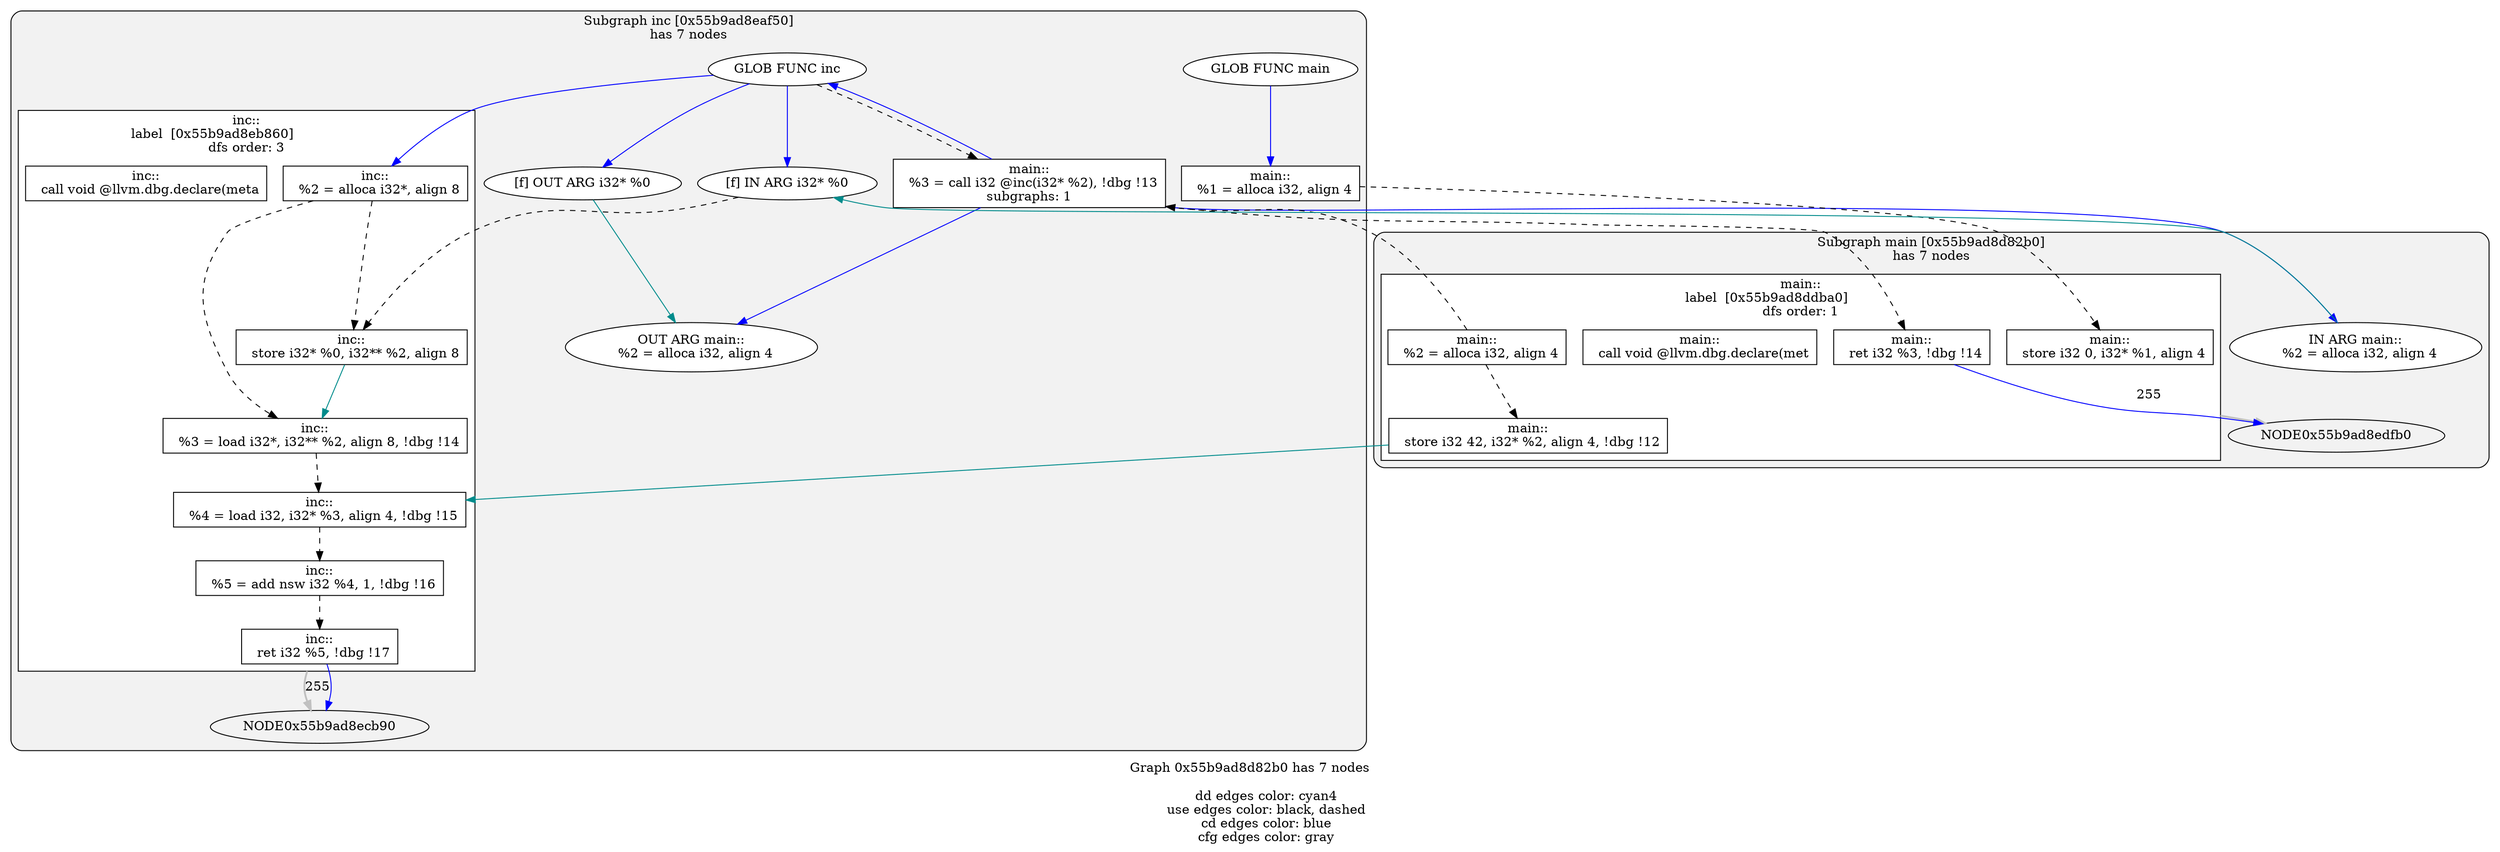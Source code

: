 digraph DependenceGraph {
	graph [bb="0,0,2729,925.37",
		compound=true,
		label="Graph 0x55b9ad8d82b0 has 7 nodes\n
	dd edges color: cyan4
	use edges color: black, dashed
	cd edges color: blue
	cfg edges color: \
gray",
		lheight=1.26,
		lp="1364.5,49.5",
		lwidth=3.65
	];
	node [label="\N"];
	subgraph cluster_0x55b9ad8eaf50 {
		graph [bb="8,107,1492,917.37",
			fillcolor=gray95,
			label="Subgraph inc [0x55b9ad8eaf50]\nhas 7 nodes
",
			lheight=0.42,
			lp="750,898.37",
			lwidth=3.19,
			style="filled, rounded"
		];
		subgraph cluster_bb_0x55b9ad8eb860 {
			graph [bb="16,194,516,808.37",
				fillcolor=white,
				label="inc::
label  [0x55b9ad8eb860]		\ndfs order: 3",
				lheight=0.62,
				lp="266,781.87",
				lwidth=3.47,
				style=filled
			];
			NODE0x55b9ad8ebcd0	[fillcolor=white,
				height=0.52778,
				label="inc::
  store i32* %0, i32** %2, align 8",
				pos="381,548.87",
				shape=rect,
				style=filled,
				width=3.5139];
			NODE0x55b9ad8ec1c0	[fillcolor=white,
				height=0.52778,
				label="inc::
  %3 = load i32*, i32** %2, align 8, !dbg !14",
				labelURL="pargs.c:3:13",
				pos="341,452",
				shape=rect,
				style=filled,
				width=4.625];
			NODE0x55b9ad8ebcd0 -> NODE0x55b9ad8ec1c0	[color=cyan4,
				pos="e,348.69,471.24 373.29,529.58 367.42,515.67 359.25,496.29 352.6,480.52",
				rank=max];
			NODE0x55b9ad8eba70	[fillcolor=white,
				height=0.52778,
				label="inc::
  %2 = alloca i32*, align 8",
				pos="407,728.37",
				shape=rect,
				style=filled,
				width=2.8056];
			NODE0x55b9ad8eba70 -> NODE0x55b9ad8ebcd0	[color=black,
				pos="e,383.17,568.12 403.46,709.2 401.99,701.42 400.33,692.21 399,683.87 393.21,647.44 387.74,605.25 384.39,578.09",
				rank=max,
				style=dashed];
			NODE0x55b9ad8eba70 -> NODE0x55b9ad8ec1c0	[color=black,
				pos="e,300.01,471.05 338.84,709.32 297.27,697.63 250.98,683.09 245,674.87 205.04,619.92 214,582.46 245,522 254.98,502.54 273.29,487.32 \
291.26,476.19",
				rank=max,
				style=dashed];
			NODE0x55b9ad8ebf30	[fillcolor=white,
				height=0.52778,
				label="inc::
  call void @llvm.dbg.declare(meta",
				labelURL="pargs.c:1:14",
				pos="156,728.37",
				shape=rect,
				style=filled,
				width=3.6667];
			NODE0x55b9ad8ec420	[fillcolor=white,
				height=0.52778,
				label="inc::
  %4 = load i32, i32* %3, align 4, !dbg !15",
				labelURL="pargs.c:3:12",
				pos="346,371",
				shape=rect,
				style=filled,
				width=4.4444];
			NODE0x55b9ad8ec1c0 -> NODE0x55b9ad8ec420	[color=black,
				pos="e,344.85,390.22 342.16,432.68 342.77,423.11 343.52,411.18 344.2,400.44",
				rank=max,
				style=dashed];
			NODE0x55b9ad8ec680	[fillcolor=white,
				height=0.52778,
				label="inc::
  %5 = add nsw i32 %4, 1, !dbg !16",
				labelURL="pargs.c:3:14",
				pos="346,296",
				shape=rect,
				style=filled,
				width=3.7639];
			NODE0x55b9ad8ec420 -> NODE0x55b9ad8ec680	[color=black,
				pos="e,346,315.09 346,351.96 346,343.88 346,334.18 346,325.18",
				rank=max,
				style=dashed];
			NODE0x55b9ad8ec8e0	[fillcolor=white,
				height=0.52778,
				label="inc::
  ret i32 %5, !dbg !17",
				labelURL="pargs.c:3:5",
				pos="346,221",
				shape=rect,
				style=filled,
				width=2.375];
			NODE0x55b9ad8ec680 -> NODE0x55b9ad8ec8e0	[color=black,
				pos="e,346,240.09 346,276.96 346,268.88 346,259.18 346,250.18",
				rank=max,
				style=dashed];
		}
		NODE0x55b9ad8eb380	[fillcolor=white,
			height=0.5,
			label="[f] IN ARG i32* %0",
			pos="858,728.37",
			style=filled,
			width=2.7261];
		NODE0x55b9ad8eb380 -> NODE0x55b9ad8ebcd0	[color=black,
			pos="e,393.69,568.16 804.38,713.24 787.4,709.13 768.49,704.93 751,701.87 645.26,683.39 608.17,720.48 511,674.87 463.54,652.59 422.54,\
605.97 399.86,576.38",
			rank=max,
			style=dashed];
		NODE0x55b9ad8eb580	[fillcolor=white,
			height=0.5,
			label="[f] OUT ARG i32* %0",
			pos="634,728.37",
			style=filled,
			width=2.997];
		NODE0x55b9ad8ed870	[fillcolor=white,
			height=0.74639,
			label="OUT ARG main::
  %2 = alloca i32, align 4",
			pos="752,548.87",
			style=filled,
			width=3.8302];
		NODE0x55b9ad8eb580 -> NODE0x55b9ad8ed870	[color=cyan4,
			pos="e,734.87,575.64 645.31,710.35 664.54,681.43 703.94,622.16 729.11,584.31",
			rank=max];
		NODE0x55b9ad8ecb90	[height=0.5,
			pos="346,133",
			width=3.3219];
		NODE0x55b9ad8ec8e0 -> NODE0x55b9ad8ecb90	[color=gray,
			label=255,
			lhead=cluster_bb_0x55b9ad8ecd90,
			lp="344,176.5",
			ltail=cluster_bb_0x55b9ad8eb860,
			penwidth=2,
			pos="e,336.32,151.29 332.38,194 329.7,186.06 328.21,177.24 330,169 330.59,166.28 331.42,163.52 332.38,160.8"];
		NODE0x55b9ad8ec8e0 -> NODE0x55b9ad8ecb90	[color=blue,
			pos="e,353.14,151.15 353.92,201.71 357.18,192.04 359.82,179.95 358,169 357.55,166.3 356.92,163.53 356.18,160.79"];
		NODE0x55b9ad8eb0f0	[fillcolor=white,
			height=0.5,
			label="GLOB FUNC inc",
			pos="858,853.37",
			style=filled,
			width=2.4012];
		NODE0x55b9ad8eb0f0 -> NODE0x55b9ad8eb380	[color=blue,
			pos="e,858,746.72 858,835.27 858,815 858,780.97 858,756.96"];
		NODE0x55b9ad8eb0f0 -> NODE0x55b9ad8eb580	[color=blue,
			pos="e,656.01,746.23 816.45,837.56 796.26,829.79 771.89,819.57 751,808.37 720.16,791.84 687.33,769.18 664.32,752.36"];
		NODE0x55b9ad8eb0f0 -> NODE0x55b9ad8eba70	[color=blue,
			pos="e,424.86,747.53 777.04,846.89 690.22,840.17 558.57,827.28 512,808.37 481.59,796.02 452.19,772.59 432.27,754.44"];
		NODE0x55b9ad8eacb0	[fillcolor=white,
			height=0.73611,
			label="main::
  %3 = call i32 @inc(i32* %2), !dbg !13\nsubgraphs: 1",
			labelURL="pargs.c:10:12",
			pos="1123,728.37",
			shape=rect,
			style=filled,
			width=4.1389];
		NODE0x55b9ad8eb0f0 -> NODE0x55b9ad8eacb0	[color=black,
			pos="e,1066.2,755.04 890.34,836.56 909.59,828.47 934.24,818.27 956,808.37 989.52,793.12 1026.4,774.8 1057,759.64",
			rank=max,
			style=dashed];
		NODE0x55b9ad8eacb0 -> NODE0x55b9ad8ed870	[color=blue,
			pos="e,802.26,573.92 1069.4,701.75 1001,668.99 882.8,612.45 811.57,578.37"];
		NODE0x55b9ad8eacb0 -> NODE0x55b9ad8eb0f0	[color=blue,
			pos="e,902.86,837.96 1081.7,755.04 1052,770.97 1011,791.55 974,808.37 954.2,817.38 932.01,826.63 912.31,834.32"];
		NODE0x55b9ad8e9e90	[fillcolor=white,
			height=0.5,
			label="GLOB FUNC main",
			pos="1387,853.37",
			style=filled,
			width=2.6539];
		NODE0x55b9ad8ea0d0	[fillcolor=white,
			height=0.52778,
			label="main::
  %1 = alloca i32, align 4",
			pos="1387,728.37",
			shape=rect,
			style=filled,
			width=2.7083];
		NODE0x55b9ad8e9e90 -> NODE0x55b9ad8ea0d0	[color=blue,
			pos="e,1387,747.53 1387,835.27 1387,815.23 1387,781.74 1387,757.78"];
	}
	subgraph cluster_0x55b9ad8d82b0 {
		graph [bb="1500,417,2721,674.87",
			fillcolor=gray95,
			label="Subgraph main [0x55b9ad8d82b0]\nhas 7 nodes
",
			lheight=0.42,
			lp="2110.5,655.87",
			lwidth=3.47,
			style="filled, rounded"
		];
		subgraph cluster_bb_0x55b9ad8ddba0 {
			graph [bb="1508,425,2427,628.87",
				fillcolor=white,
				label="main::
label  [0x55b9ad8ddba0]		\ndfs order: 1",
				lheight=0.62,
				lp="1967.5,602.37",
				lwidth=3.47,
				style=filled
			];
			NODE0x55b9ad8ea330	[fillcolor=white,
				height=0.52778,
				label="main::
  %2 = alloca i32, align 4",
				pos="1613,548.87",
				shape=rect,
				style=filled,
				width=2.7083];
			NODE0x55b9ad8eaa50	[fillcolor=white,
				height=0.52778,
				label="main::
  store i32 42, i32* %2, align 4, !dbg !12",
				labelURL="pargs.c:8:9",
				pos="1669,452",
				shape=rect,
				style=filled,
				width=4.2361];
			NODE0x55b9ad8ea330 -> NODE0x55b9ad8eaa50	[color=black,
				pos="e,1657.1,471.19 1622.8,529.68 1629.3,517.97 1637.9,502.47 1646,489 1647.8,485.98 1649.7,482.85 1651.7,479.74",
				rank=max,
				style=dashed];
			NODE0x55b9ad8ea590	[fillcolor=white,
				height=0.52778,
				label="main::
  store i32 0, i32* %1, align 4",
				pos="2306,548.87",
				shape=rect,
				style=filled,
				width=3.1389];
			NODE0x55b9ad8ea7f0	[fillcolor=white,
				height=0.52778,
				label="main::
  call void @llvm.dbg.declare(met",
				labelURL="pargs.c:8:9",
				pos="1857,548.87",
				shape=rect,
				style=filled,
				width=3.5556];
			NODE0x55b9ad8edd00	[fillcolor=white,
				height=0.52778,
				label="main::
  ret i32 %3, !dbg !14",
				labelURL="pargs.c:10:5",
				pos="2089,548.87",
				shape=rect,
				style=filled,
				width=2.375];
		}
		NODE0x55b9ad8edfb0	[height=0.5,
			pos="2553,452",
			width=3.2858];
		NODE0x55b9ad8edd00 -> NODE0x55b9ad8edfb0	[color=gray,
			label=255,
			lhead=cluster_bb_0x55b9ad8ee1b0,
			lp="2349,496.5",
			ltail=cluster_bb_0x55b9ad8ddba0,
			penwidth=2,
			pos="e,2475.2,465.66 2427,473.96 2440.5,471.58 2453.4,469.36 2465.3,467.33"];
		NODE0x55b9ad8edd00 -> NODE0x55b9ad8edfb0	[color=blue,
			pos="e,2472.7,465.26 2135.5,529.84 2171.7,516.54 2223.3,499.09 2270,489 2340.4,473.79 2359.6,480.26 2431,471 2441.2,469.68 2451.9,468.21 \
2462.5,466.71"];
		NODE0x55b9ad8ed670	[fillcolor=white,
			height=0.74639,
			label="IN ARG main::
  %2 = alloca i32, align 4",
			pos="2575,548.87",
			style=filled,
			width=3.8302];
	}
	NODE0x55b9ad8eacb0 -> NODE0x55b9ad8edd00	[color=black,
		pos="e,2081.5,568.04 1272.2,702.8 1275.2,702.47 1278.1,702.16 1281,701.87 1487.2,681.1 1539.9,690.45 1747,682.87 1760.7,682.37 1981.8,\
681.17 1994,674.87 2034.4,653.99 2062.5,607.19 2077.2,577.15",
		rank=max,
		style=dashed];
	NODE0x55b9ad8eacb0 -> NODE0x55b9ad8ed670	[color=blue,
		pos="e,2555.2,575.57 1272.2,702.73 1275.2,702.43 1278.1,702.14 1281,701.87 1408.3,690.16 2311.8,720.99 2431,674.87 2479.3,656.17 2522.4,\
613.61 2548.6,583.36"];
	NODE0x55b9ad8ea0d0 -> NODE0x55b9ad8ea590	[color=black,
		pos="e,2294.8,567.97 1484.6,724.84 1683.4,719.13 2122,703.44 2184,674.87 2230.4,653.51 2268.5,606.17 2289.2,576.27",
		rank=max,
		style=dashed];
	NODE0x55b9ad8ea330 -> NODE0x55b9ad8eacb0	[color=black,
		pos="e,1272.3,703.14 1602,568.07 1583.8,596.32 1544.7,650.02 1496,674.87 1413.1,717.18 1378.6,690.13 1282.4,701.8",
		rank=max,
		style=dashed];
	NODE0x55b9ad8eaa50 -> NODE0x55b9ad8ec420	[color=cyan4,
		pos="e,506.25,381.57 1516.3,441.88 1267.5,427.02 776.39,397.7 516.54,382.18",
		rank=max];
	NODE0x55b9ad8ed670 -> NODE0x55b9ad8eb380	[color=cyan4,
		pos="e,908.75,712.91 2555.2,575.61 2530.1,605.91 2483.7,654.64 2431,674.87 2355,704.07 1045.8,691.62 965,701.87 949.77,703.8 933.55,707.04 \
918.47,710.56",
		rank=max];
}
